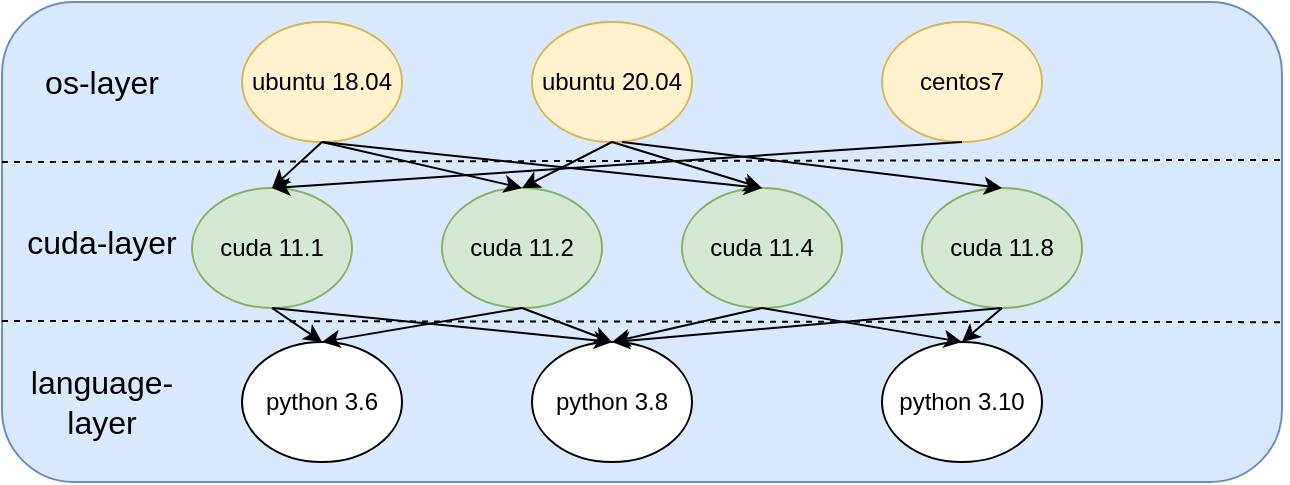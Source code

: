 <mxfile version="21.5.2" type="github">
  <diagram name="Page-1" id="gAaZv01_AlbmNXwqbRs6">
    <mxGraphModel dx="954" dy="565" grid="1" gridSize="10" guides="1" tooltips="1" connect="1" arrows="1" fold="1" page="1" pageScale="1" pageWidth="850" pageHeight="1100" math="0" shadow="0">
      <root>
        <mxCell id="0" />
        <mxCell id="1" parent="0" />
        <mxCell id="XSCkx-f81lhUFDEaLfrW-1" value="" style="rounded=1;whiteSpace=wrap;html=1;fillColor=#dae8fc;strokeColor=#6c8ebf;" vertex="1" parent="1">
          <mxGeometry x="120" y="120" width="640" height="240" as="geometry" />
        </mxCell>
        <mxCell id="XSCkx-f81lhUFDEaLfrW-4" value="ubuntu 18.04" style="ellipse;whiteSpace=wrap;html=1;fillColor=#fff2cc;strokeColor=#d6b656;" vertex="1" parent="1">
          <mxGeometry x="240" y="130" width="80" height="60" as="geometry" />
        </mxCell>
        <mxCell id="XSCkx-f81lhUFDEaLfrW-7" value="ubuntu 20.04" style="ellipse;whiteSpace=wrap;html=1;fillColor=#fff2cc;strokeColor=#d6b656;" vertex="1" parent="1">
          <mxGeometry x="385" y="130" width="80" height="60" as="geometry" />
        </mxCell>
        <mxCell id="XSCkx-f81lhUFDEaLfrW-10" value="" style="endArrow=none;html=1;rounded=0;exitX=0;exitY=0.25;exitDx=0;exitDy=0;entryX=1.002;entryY=0.329;entryDx=0;entryDy=0;dashed=1;entryPerimeter=0;" edge="1" parent="1" target="XSCkx-f81lhUFDEaLfrW-1">
          <mxGeometry width="50" height="50" relative="1" as="geometry">
            <mxPoint x="120" y="200.0" as="sourcePoint" />
            <mxPoint x="750" y="200" as="targetPoint" />
          </mxGeometry>
        </mxCell>
        <mxCell id="XSCkx-f81lhUFDEaLfrW-12" value="os-layer" style="text;html=1;strokeColor=none;fillColor=none;align=center;verticalAlign=middle;whiteSpace=wrap;rounded=0;fontSize=16;" vertex="1" parent="1">
          <mxGeometry x="140" y="145" width="60" height="30" as="geometry" />
        </mxCell>
        <mxCell id="XSCkx-f81lhUFDEaLfrW-13" value="cuda-layer" style="text;html=1;strokeColor=none;fillColor=none;align=center;verticalAlign=middle;whiteSpace=wrap;rounded=0;fontSize=16;" vertex="1" parent="1">
          <mxGeometry x="125" y="225" width="90" height="30" as="geometry" />
        </mxCell>
        <mxCell id="XSCkx-f81lhUFDEaLfrW-14" value="cuda 11.1" style="ellipse;whiteSpace=wrap;html=1;fillColor=#d5e8d4;strokeColor=#82b366;" vertex="1" parent="1">
          <mxGeometry x="215" y="213" width="80" height="60" as="geometry" />
        </mxCell>
        <mxCell id="XSCkx-f81lhUFDEaLfrW-15" value="cuda 11.2" style="ellipse;whiteSpace=wrap;html=1;fillColor=#d5e8d4;strokeColor=#82b366;" vertex="1" parent="1">
          <mxGeometry x="340" y="213" width="80" height="60" as="geometry" />
        </mxCell>
        <mxCell id="XSCkx-f81lhUFDEaLfrW-16" value="cuda 11.4" style="ellipse;whiteSpace=wrap;html=1;fillColor=#d5e8d4;strokeColor=#82b366;" vertex="1" parent="1">
          <mxGeometry x="460" y="213" width="80" height="60" as="geometry" />
        </mxCell>
        <mxCell id="XSCkx-f81lhUFDEaLfrW-17" value="cuda 11.8" style="ellipse;whiteSpace=wrap;html=1;fillColor=#d5e8d4;strokeColor=#82b366;" vertex="1" parent="1">
          <mxGeometry x="580" y="213" width="80" height="60" as="geometry" />
        </mxCell>
        <mxCell id="XSCkx-f81lhUFDEaLfrW-18" value="centos7" style="ellipse;whiteSpace=wrap;html=1;fillColor=#fff2cc;strokeColor=#d6b656;" vertex="1" parent="1">
          <mxGeometry x="560" y="130" width="80" height="60" as="geometry" />
        </mxCell>
        <mxCell id="XSCkx-f81lhUFDEaLfrW-19" value="" style="endArrow=none;html=1;rounded=0;exitX=0;exitY=0.25;exitDx=0;exitDy=0;entryX=1;entryY=0.667;entryDx=0;entryDy=0;dashed=1;entryPerimeter=0;" edge="1" parent="1" target="XSCkx-f81lhUFDEaLfrW-1">
          <mxGeometry width="50" height="50" relative="1" as="geometry">
            <mxPoint x="120" y="279.5" as="sourcePoint" />
            <mxPoint x="750" y="279.5" as="targetPoint" />
          </mxGeometry>
        </mxCell>
        <mxCell id="XSCkx-f81lhUFDEaLfrW-21" value="language-layer" style="text;html=1;strokeColor=none;fillColor=none;align=center;verticalAlign=middle;whiteSpace=wrap;rounded=0;fontSize=16;" vertex="1" parent="1">
          <mxGeometry x="125" y="305" width="90" height="30" as="geometry" />
        </mxCell>
        <mxCell id="XSCkx-f81lhUFDEaLfrW-22" value="python 3.6" style="ellipse;whiteSpace=wrap;html=1;" vertex="1" parent="1">
          <mxGeometry x="240" y="290" width="80" height="60" as="geometry" />
        </mxCell>
        <mxCell id="XSCkx-f81lhUFDEaLfrW-23" value="python 3.8" style="ellipse;whiteSpace=wrap;html=1;" vertex="1" parent="1">
          <mxGeometry x="385" y="290" width="80" height="60" as="geometry" />
        </mxCell>
        <mxCell id="XSCkx-f81lhUFDEaLfrW-25" value="python 3.10" style="ellipse;whiteSpace=wrap;html=1;" vertex="1" parent="1">
          <mxGeometry x="560" y="290" width="80" height="60" as="geometry" />
        </mxCell>
        <mxCell id="XSCkx-f81lhUFDEaLfrW-26" value="" style="endArrow=classic;html=1;rounded=0;exitX=0.5;exitY=1;exitDx=0;exitDy=0;entryX=0.5;entryY=0;entryDx=0;entryDy=0;" edge="1" parent="1" source="XSCkx-f81lhUFDEaLfrW-4" target="XSCkx-f81lhUFDEaLfrW-14">
          <mxGeometry width="50" height="50" relative="1" as="geometry">
            <mxPoint x="400" y="270" as="sourcePoint" />
            <mxPoint x="450" y="220" as="targetPoint" />
          </mxGeometry>
        </mxCell>
        <mxCell id="XSCkx-f81lhUFDEaLfrW-27" value="" style="endArrow=classic;html=1;rounded=0;exitX=0.5;exitY=1;exitDx=0;exitDy=0;entryX=0.5;entryY=0;entryDx=0;entryDy=0;" edge="1" parent="1" source="XSCkx-f81lhUFDEaLfrW-4" target="XSCkx-f81lhUFDEaLfrW-15">
          <mxGeometry width="50" height="50" relative="1" as="geometry">
            <mxPoint x="290" y="200" as="sourcePoint" />
            <mxPoint x="265" y="223" as="targetPoint" />
          </mxGeometry>
        </mxCell>
        <mxCell id="XSCkx-f81lhUFDEaLfrW-28" value="" style="endArrow=classic;html=1;rounded=0;entryX=0.5;entryY=0;entryDx=0;entryDy=0;" edge="1" parent="1" target="XSCkx-f81lhUFDEaLfrW-16">
          <mxGeometry width="50" height="50" relative="1" as="geometry">
            <mxPoint x="280" y="190" as="sourcePoint" />
            <mxPoint x="390" y="223" as="targetPoint" />
          </mxGeometry>
        </mxCell>
        <mxCell id="XSCkx-f81lhUFDEaLfrW-36" value="" style="endArrow=classic;html=1;rounded=0;exitX=0.5;exitY=1;exitDx=0;exitDy=0;entryX=0.5;entryY=0;entryDx=0;entryDy=0;" edge="1" parent="1" source="XSCkx-f81lhUFDEaLfrW-7" target="XSCkx-f81lhUFDEaLfrW-15">
          <mxGeometry width="50" height="50" relative="1" as="geometry">
            <mxPoint x="400" y="270" as="sourcePoint" />
            <mxPoint x="450" y="220" as="targetPoint" />
          </mxGeometry>
        </mxCell>
        <mxCell id="XSCkx-f81lhUFDEaLfrW-37" value="" style="endArrow=classic;html=1;rounded=0;exitX=0.5;exitY=1;exitDx=0;exitDy=0;entryX=0.5;entryY=0;entryDx=0;entryDy=0;" edge="1" parent="1" source="XSCkx-f81lhUFDEaLfrW-7" target="XSCkx-f81lhUFDEaLfrW-16">
          <mxGeometry width="50" height="50" relative="1" as="geometry">
            <mxPoint x="435" y="200" as="sourcePoint" />
            <mxPoint x="390" y="223" as="targetPoint" />
          </mxGeometry>
        </mxCell>
        <mxCell id="XSCkx-f81lhUFDEaLfrW-38" value="" style="endArrow=classic;html=1;rounded=0;entryX=0.5;entryY=0;entryDx=0;entryDy=0;" edge="1" parent="1" target="XSCkx-f81lhUFDEaLfrW-17">
          <mxGeometry width="50" height="50" relative="1" as="geometry">
            <mxPoint x="430" y="190" as="sourcePoint" />
            <mxPoint x="510" y="223" as="targetPoint" />
          </mxGeometry>
        </mxCell>
        <mxCell id="XSCkx-f81lhUFDEaLfrW-39" value="" style="endArrow=classic;html=1;rounded=0;entryX=0.5;entryY=0;entryDx=0;entryDy=0;exitX=0.5;exitY=1;exitDx=0;exitDy=0;" edge="1" parent="1" source="XSCkx-f81lhUFDEaLfrW-18" target="XSCkx-f81lhUFDEaLfrW-14">
          <mxGeometry width="50" height="50" relative="1" as="geometry">
            <mxPoint x="440" y="200" as="sourcePoint" />
            <mxPoint x="630" y="223" as="targetPoint" />
          </mxGeometry>
        </mxCell>
        <mxCell id="XSCkx-f81lhUFDEaLfrW-40" value="" style="endArrow=classic;html=1;rounded=0;exitX=0.5;exitY=1;exitDx=0;exitDy=0;entryX=0.5;entryY=0;entryDx=0;entryDy=0;" edge="1" parent="1" source="XSCkx-f81lhUFDEaLfrW-14" target="XSCkx-f81lhUFDEaLfrW-22">
          <mxGeometry width="50" height="50" relative="1" as="geometry">
            <mxPoint x="400" y="270" as="sourcePoint" />
            <mxPoint x="450" y="220" as="targetPoint" />
          </mxGeometry>
        </mxCell>
        <mxCell id="XSCkx-f81lhUFDEaLfrW-41" value="" style="endArrow=classic;html=1;rounded=0;exitX=0.5;exitY=1;exitDx=0;exitDy=0;entryX=0.5;entryY=0;entryDx=0;entryDy=0;" edge="1" parent="1" source="XSCkx-f81lhUFDEaLfrW-14" target="XSCkx-f81lhUFDEaLfrW-23">
          <mxGeometry width="50" height="50" relative="1" as="geometry">
            <mxPoint x="265" y="283" as="sourcePoint" />
            <mxPoint x="290" y="300" as="targetPoint" />
          </mxGeometry>
        </mxCell>
        <mxCell id="XSCkx-f81lhUFDEaLfrW-44" value="" style="endArrow=classic;html=1;rounded=0;exitX=0.5;exitY=1;exitDx=0;exitDy=0;entryX=0.5;entryY=0;entryDx=0;entryDy=0;" edge="1" parent="1" source="XSCkx-f81lhUFDEaLfrW-15" target="XSCkx-f81lhUFDEaLfrW-22">
          <mxGeometry width="50" height="50" relative="1" as="geometry">
            <mxPoint x="400" y="270" as="sourcePoint" />
            <mxPoint x="280" y="290" as="targetPoint" />
          </mxGeometry>
        </mxCell>
        <mxCell id="XSCkx-f81lhUFDEaLfrW-45" value="" style="endArrow=classic;html=1;rounded=0;exitX=0.5;exitY=1;exitDx=0;exitDy=0;entryX=0.5;entryY=0;entryDx=0;entryDy=0;" edge="1" parent="1" source="XSCkx-f81lhUFDEaLfrW-15" target="XSCkx-f81lhUFDEaLfrW-23">
          <mxGeometry width="50" height="50" relative="1" as="geometry">
            <mxPoint x="390" y="283" as="sourcePoint" />
            <mxPoint x="290" y="300" as="targetPoint" />
          </mxGeometry>
        </mxCell>
        <mxCell id="XSCkx-f81lhUFDEaLfrW-46" value="" style="endArrow=classic;html=1;rounded=0;exitX=0.5;exitY=1;exitDx=0;exitDy=0;entryX=0.5;entryY=0;entryDx=0;entryDy=0;" edge="1" parent="1" source="XSCkx-f81lhUFDEaLfrW-16" target="XSCkx-f81lhUFDEaLfrW-23">
          <mxGeometry width="50" height="50" relative="1" as="geometry">
            <mxPoint x="400" y="270" as="sourcePoint" />
            <mxPoint x="450" y="220" as="targetPoint" />
          </mxGeometry>
        </mxCell>
        <mxCell id="XSCkx-f81lhUFDEaLfrW-47" value="" style="endArrow=classic;html=1;rounded=0;exitX=0.5;exitY=1;exitDx=0;exitDy=0;entryX=0.5;entryY=0;entryDx=0;entryDy=0;" edge="1" parent="1" source="XSCkx-f81lhUFDEaLfrW-16" target="XSCkx-f81lhUFDEaLfrW-25">
          <mxGeometry width="50" height="50" relative="1" as="geometry">
            <mxPoint x="400" y="270" as="sourcePoint" />
            <mxPoint x="450" y="220" as="targetPoint" />
          </mxGeometry>
        </mxCell>
        <mxCell id="XSCkx-f81lhUFDEaLfrW-48" value="" style="endArrow=classic;html=1;rounded=0;exitX=0.5;exitY=1;exitDx=0;exitDy=0;entryX=0.5;entryY=0;entryDx=0;entryDy=0;" edge="1" parent="1" source="XSCkx-f81lhUFDEaLfrW-17" target="XSCkx-f81lhUFDEaLfrW-23">
          <mxGeometry width="50" height="50" relative="1" as="geometry">
            <mxPoint x="400" y="270" as="sourcePoint" />
            <mxPoint x="450" y="220" as="targetPoint" />
          </mxGeometry>
        </mxCell>
        <mxCell id="XSCkx-f81lhUFDEaLfrW-49" value="" style="endArrow=classic;html=1;rounded=0;exitX=0.5;exitY=1;exitDx=0;exitDy=0;entryX=0.5;entryY=0;entryDx=0;entryDy=0;" edge="1" parent="1" source="XSCkx-f81lhUFDEaLfrW-17" target="XSCkx-f81lhUFDEaLfrW-25">
          <mxGeometry width="50" height="50" relative="1" as="geometry">
            <mxPoint x="400" y="270" as="sourcePoint" />
            <mxPoint x="450" y="220" as="targetPoint" />
          </mxGeometry>
        </mxCell>
      </root>
    </mxGraphModel>
  </diagram>
</mxfile>
